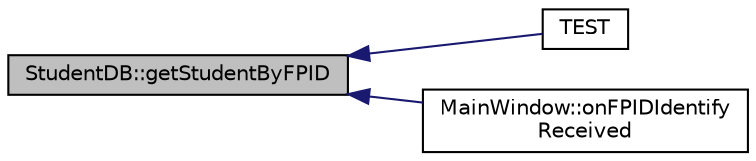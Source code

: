 digraph "StudentDB::getStudentByFPID"
{
  edge [fontname="Helvetica",fontsize="10",labelfontname="Helvetica",labelfontsize="10"];
  node [fontname="Helvetica",fontsize="10",shape=record];
  rankdir="LR";
  Node1 [label="StudentDB::getStudentByFPID",height=0.2,width=0.4,color="black", fillcolor="grey75", style="filled", fontcolor="black"];
  Node1 -> Node2 [dir="back",color="midnightblue",fontsize="10",style="solid"];
  Node2 [label="TEST",height=0.2,width=0.4,color="black", fillcolor="white", style="filled",URL="$test_student_d_b_8h.html#abc47b8c9845846e265f8965ad04abe2e"];
  Node1 -> Node3 [dir="back",color="midnightblue",fontsize="10",style="solid"];
  Node3 [label="MainWindow::onFPIDIdentify\lReceived",height=0.2,width=0.4,color="black", fillcolor="white", style="filled",URL="$class_main_window.html#a12c1711cb7ef466a1ccb9d31fc6e2657",tooltip="Triggered whe Student card detected, update attendance list updated and send attendance record email..."];
}
